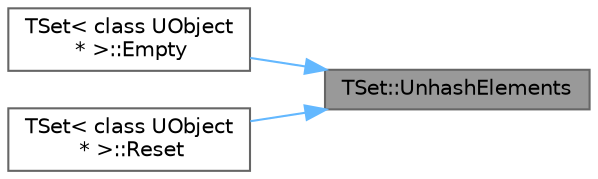 digraph "TSet::UnhashElements"
{
 // INTERACTIVE_SVG=YES
 // LATEX_PDF_SIZE
  bgcolor="transparent";
  edge [fontname=Helvetica,fontsize=10,labelfontname=Helvetica,labelfontsize=10];
  node [fontname=Helvetica,fontsize=10,shape=box,height=0.2,width=0.4];
  rankdir="RL";
  Node1 [id="Node000001",label="TSet::UnhashElements",height=0.2,width=0.4,color="gray40", fillcolor="grey60", style="filled", fontcolor="black",tooltip="Reset hash buckets to invalid."];
  Node1 -> Node2 [id="edge1_Node000001_Node000002",dir="back",color="steelblue1",style="solid",tooltip=" "];
  Node2 [id="Node000002",label="TSet\< class UObject\l * \>::Empty",height=0.2,width=0.4,color="grey40", fillcolor="white", style="filled",URL="$d5/d15/classTSet.html#aeeb04e7e80f46d5709c4de9fa380e4e7",tooltip=" "];
  Node1 -> Node3 [id="edge2_Node000001_Node000003",dir="back",color="steelblue1",style="solid",tooltip=" "];
  Node3 [id="Node000003",label="TSet\< class UObject\l * \>::Reset",height=0.2,width=0.4,color="grey40", fillcolor="white", style="filled",URL="$d5/d15/classTSet.html#ace85939a5820b4917bbf85e56b4c8a7e",tooltip=" "];
}
